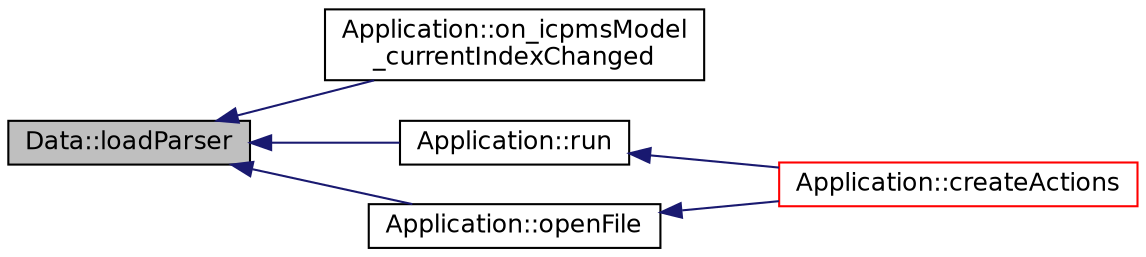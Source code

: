 digraph "Data::loadParser"
{
 // INTERACTIVE_SVG=YES
  edge [fontname="Helvetica",fontsize="12",labelfontname="Helvetica",labelfontsize="12"];
  node [fontname="Helvetica",fontsize="12",shape=record];
  rankdir="LR";
  Node1 [label="Data::loadParser",height=0.2,width=0.4,color="black", fillcolor="grey75", style="filled" fontcolor="black"];
  Node1 -> Node2 [dir="back",color="midnightblue",fontsize="12",style="solid",fontname="Helvetica"];
  Node2 [label="Application::on_icpmsModel\l_currentIndexChanged",height=0.2,width=0.4,color="black", fillcolor="white", style="filled",URL="$a00001.html#a5394624a689b32b9b03a092640fd09ad"];
  Node1 -> Node3 [dir="back",color="midnightblue",fontsize="12",style="solid",fontname="Helvetica"];
  Node3 [label="Application::run",height=0.2,width=0.4,color="black", fillcolor="white", style="filled",URL="$a00001.html#a68965449404743bf1add056784d6cf81",tooltip="Slot of clicking on proceed button. "];
  Node3 -> Node4 [dir="back",color="midnightblue",fontsize="12",style="solid",fontname="Helvetica"];
  Node4 [label="Application::createActions",height=0.2,width=0.4,color="red", fillcolor="white", style="filled",URL="$a00001.html#a934cebb73a90017ac0ffb8ba9b0f251b",tooltip="Creation of HCI actions. "];
  Node1 -> Node5 [dir="back",color="midnightblue",fontsize="12",style="solid",fontname="Helvetica"];
  Node5 [label="Application::openFile",height=0.2,width=0.4,color="black", fillcolor="white", style="filled",URL="$a00001.html#ab7f9356b1eaa23c179500675d92a49d5",tooltip="Slot of clicking on open data file button. "];
  Node5 -> Node4 [dir="back",color="midnightblue",fontsize="12",style="solid",fontname="Helvetica"];
}
